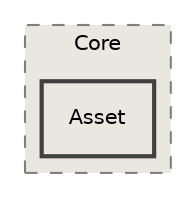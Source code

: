 digraph "/home/runner/work/Radium-Engine/Radium-Engine/src/Radium-Engine/src/Core/Asset"
{
 // INTERACTIVE_SVG=YES
 // LATEX_PDF_SIZE
  edge [fontname="Helvetica",fontsize="10",labelfontname="Helvetica",labelfontsize="10"];
  node [fontname="Helvetica",fontsize="10",shape=record];
  compound=true
  subgraph clusterdir_a2f0e5642e47e7ed59fe0f0829eafb5f {
    graph [ bgcolor="#eae7e0", pencolor="grey50", style="filled,dashed,", label="Core", fontname="Helvetica", fontsize="10", URL="dir_a2f0e5642e47e7ed59fe0f0829eafb5f.html"]
  dir_486288e78e9dc8c89d3d526bcb77146e [shape=box, label="Asset", style="filled,bold,", fillcolor="#eae7e0", color="grey25", URL="dir_486288e78e9dc8c89d3d526bcb77146e.html"];
  }
}
